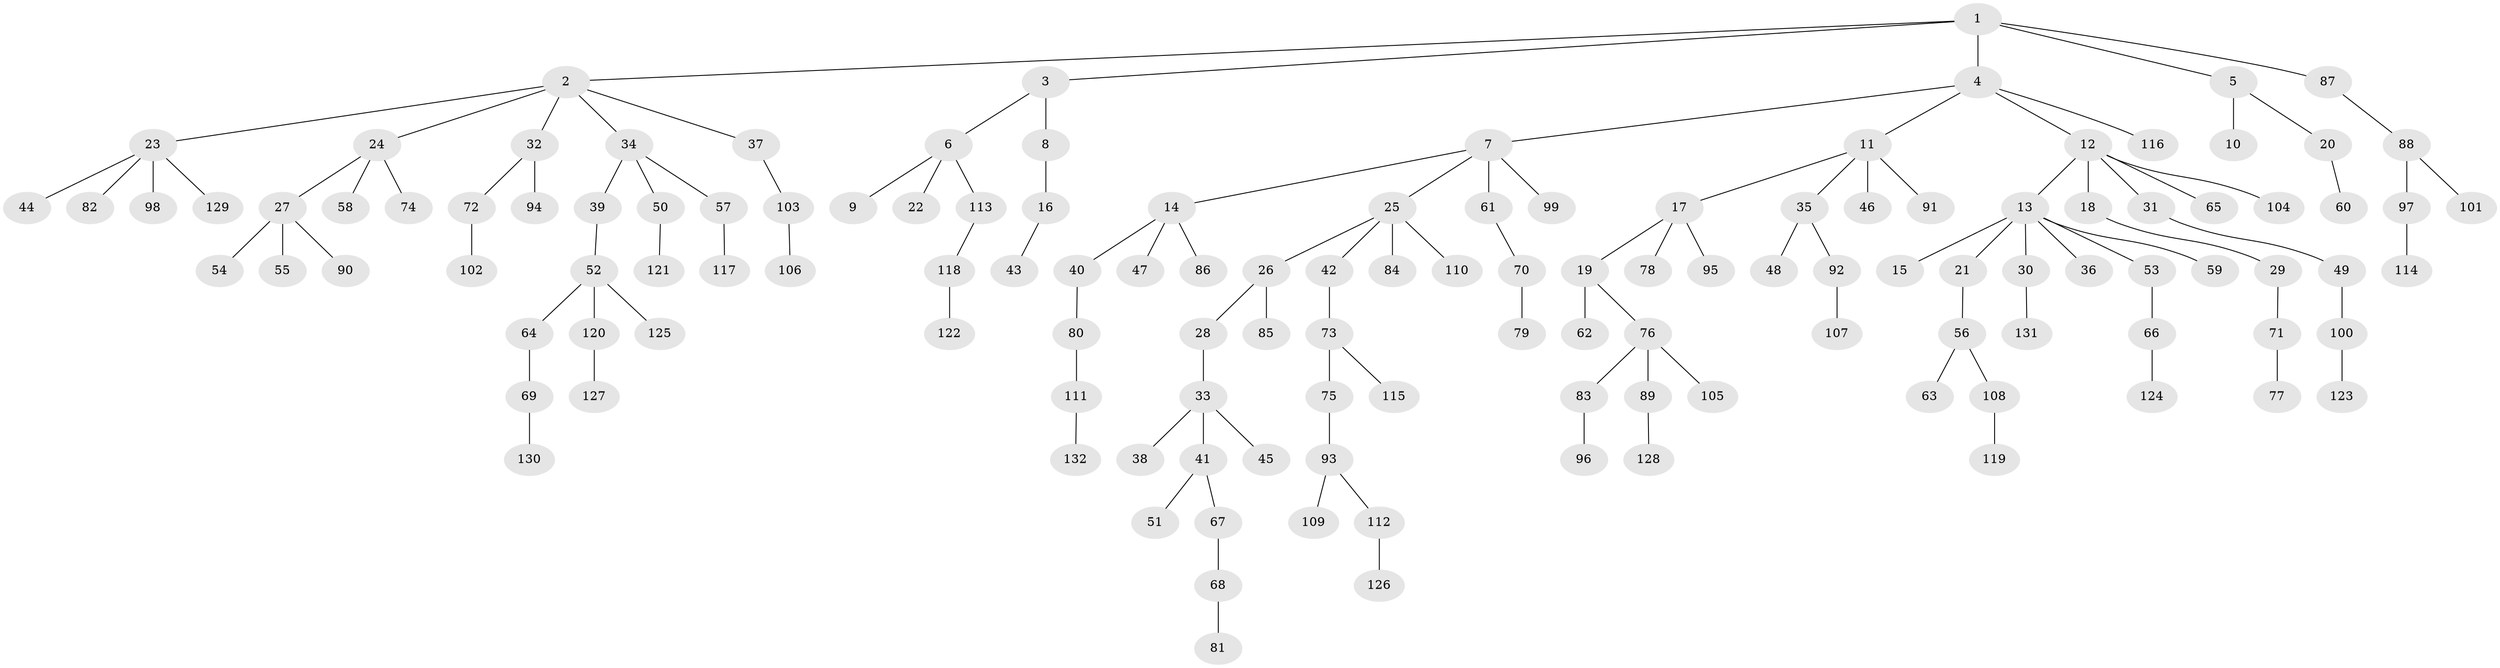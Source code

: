 // coarse degree distribution, {5: 0.021505376344086023, 6: 0.021505376344086023, 3: 0.11827956989247312, 2: 0.3548387096774194, 1: 0.41935483870967744, 4: 0.06451612903225806}
// Generated by graph-tools (version 1.1) at 2025/37/03/04/25 23:37:29]
// undirected, 132 vertices, 131 edges
graph export_dot {
  node [color=gray90,style=filled];
  1;
  2;
  3;
  4;
  5;
  6;
  7;
  8;
  9;
  10;
  11;
  12;
  13;
  14;
  15;
  16;
  17;
  18;
  19;
  20;
  21;
  22;
  23;
  24;
  25;
  26;
  27;
  28;
  29;
  30;
  31;
  32;
  33;
  34;
  35;
  36;
  37;
  38;
  39;
  40;
  41;
  42;
  43;
  44;
  45;
  46;
  47;
  48;
  49;
  50;
  51;
  52;
  53;
  54;
  55;
  56;
  57;
  58;
  59;
  60;
  61;
  62;
  63;
  64;
  65;
  66;
  67;
  68;
  69;
  70;
  71;
  72;
  73;
  74;
  75;
  76;
  77;
  78;
  79;
  80;
  81;
  82;
  83;
  84;
  85;
  86;
  87;
  88;
  89;
  90;
  91;
  92;
  93;
  94;
  95;
  96;
  97;
  98;
  99;
  100;
  101;
  102;
  103;
  104;
  105;
  106;
  107;
  108;
  109;
  110;
  111;
  112;
  113;
  114;
  115;
  116;
  117;
  118;
  119;
  120;
  121;
  122;
  123;
  124;
  125;
  126;
  127;
  128;
  129;
  130;
  131;
  132;
  1 -- 2;
  1 -- 3;
  1 -- 4;
  1 -- 5;
  1 -- 87;
  2 -- 23;
  2 -- 24;
  2 -- 32;
  2 -- 34;
  2 -- 37;
  3 -- 6;
  3 -- 8;
  4 -- 7;
  4 -- 11;
  4 -- 12;
  4 -- 116;
  5 -- 10;
  5 -- 20;
  6 -- 9;
  6 -- 22;
  6 -- 113;
  7 -- 14;
  7 -- 25;
  7 -- 61;
  7 -- 99;
  8 -- 16;
  11 -- 17;
  11 -- 35;
  11 -- 46;
  11 -- 91;
  12 -- 13;
  12 -- 18;
  12 -- 31;
  12 -- 65;
  12 -- 104;
  13 -- 15;
  13 -- 21;
  13 -- 30;
  13 -- 36;
  13 -- 53;
  13 -- 59;
  14 -- 40;
  14 -- 47;
  14 -- 86;
  16 -- 43;
  17 -- 19;
  17 -- 78;
  17 -- 95;
  18 -- 29;
  19 -- 62;
  19 -- 76;
  20 -- 60;
  21 -- 56;
  23 -- 44;
  23 -- 82;
  23 -- 98;
  23 -- 129;
  24 -- 27;
  24 -- 58;
  24 -- 74;
  25 -- 26;
  25 -- 42;
  25 -- 84;
  25 -- 110;
  26 -- 28;
  26 -- 85;
  27 -- 54;
  27 -- 55;
  27 -- 90;
  28 -- 33;
  29 -- 71;
  30 -- 131;
  31 -- 49;
  32 -- 72;
  32 -- 94;
  33 -- 38;
  33 -- 41;
  33 -- 45;
  34 -- 39;
  34 -- 50;
  34 -- 57;
  35 -- 48;
  35 -- 92;
  37 -- 103;
  39 -- 52;
  40 -- 80;
  41 -- 51;
  41 -- 67;
  42 -- 73;
  49 -- 100;
  50 -- 121;
  52 -- 64;
  52 -- 120;
  52 -- 125;
  53 -- 66;
  56 -- 63;
  56 -- 108;
  57 -- 117;
  61 -- 70;
  64 -- 69;
  66 -- 124;
  67 -- 68;
  68 -- 81;
  69 -- 130;
  70 -- 79;
  71 -- 77;
  72 -- 102;
  73 -- 75;
  73 -- 115;
  75 -- 93;
  76 -- 83;
  76 -- 89;
  76 -- 105;
  80 -- 111;
  83 -- 96;
  87 -- 88;
  88 -- 97;
  88 -- 101;
  89 -- 128;
  92 -- 107;
  93 -- 109;
  93 -- 112;
  97 -- 114;
  100 -- 123;
  103 -- 106;
  108 -- 119;
  111 -- 132;
  112 -- 126;
  113 -- 118;
  118 -- 122;
  120 -- 127;
}
